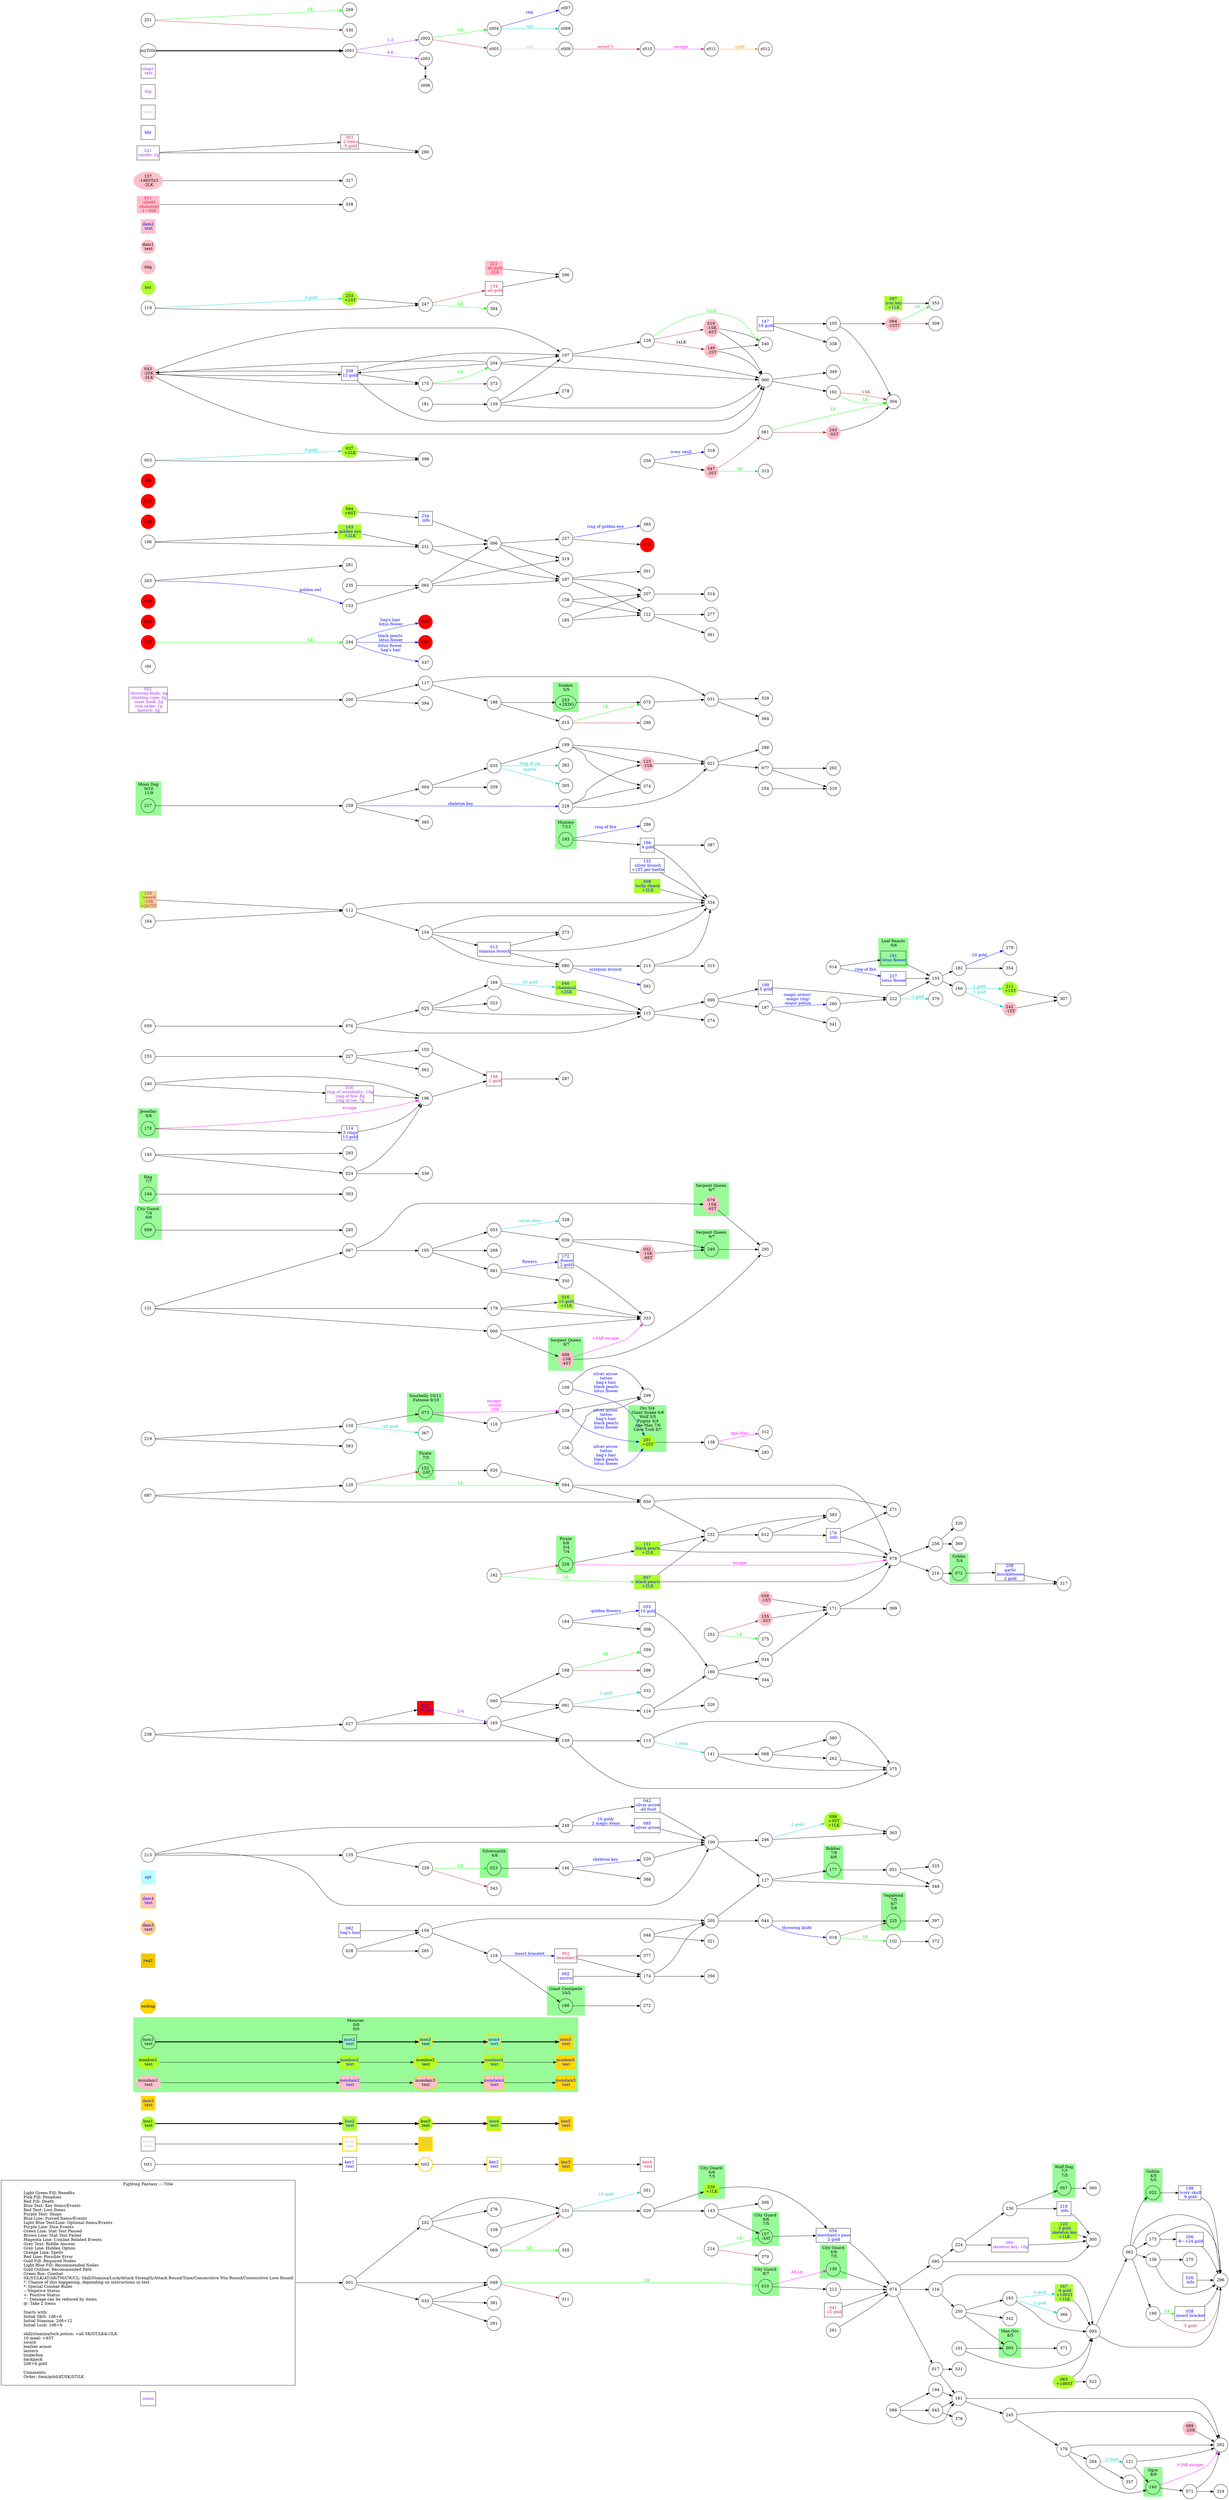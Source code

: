 digraph {
	// graph defaults
	rankdir=LR
	mclimit=50
	nodesep=.3 // changes horizontal separation of nodes
	ranksep=.4 // changes vertical separation of nodes
	node [height=.7
		width=.7
		shape=ellipse
		margin=0]
	edge[weight=5]
	
	subgraph ShopMenu {
		node [fontcolor = "purple" shape = "rect" margin = 0.1]
		menu
	}

	// a box for a graph label
	// note that you can override the defaults set above
	title [label = "Fighting Fantasy --: Title\n\n \
		Light Green Fill: Benefits\l \
		Pink Fill: Penalties\l \
		Red Fill: Death\l \
		Blue Text: Key Items/Events\l \
		Red Text: Lost Items\l \
		Purple Text: Shops\l \
		Blue Line: Forced Items/Events\l \
		Light Blue Text/Line: Optional Items/Events\l \
		Purple Line: Dice Events\l \
		Green Line: Stat Test Passed\l \
		Brown Line: Stat Test Failed\l \
		Magenta Line: Combat Related Events\l \
		Grey Text: Riddle Answer\l \
		Grey Line: Hidden Option\l \
		Orange Line: Spells\l \
		Red Line: Possible Error\l \
		Gold Fill: Required Nodes\l \
		Light Blue Fill: Recommended Nodes\l \
		Gold Outline: Recommended Path\l \
		Green Box: Combat\l \
		SK/ST/LK/AT/AR/TM/CW/CL: Skill/Stamina/Luck/Attack Strength/Attack Round/Time/Consecutive Win Round/Consecutive Lose Round\l \
		?: Chance of this happening, depending on instructions in text\l \
		*: Special Combat Rules\l \
		-: Negative Status\l \
		+: Positive Status\l \
		^: Damage can be reduced by items\l \
		@: Take 2 items\l\l \
		Starts with:\l \
		Initial Skill: 1d6+6\l \
		Initial Stamina: 2d6+12\l \
		Initial Luck: 1d6+6\l\l \
		skill/stamina/luck potion: +all SK/ST/LK&1ILK\l \
		10 meal: +4ST\l \
		sword\l \
		leather armor\l \
		lantern\l \
		tinderbox\l \
		backpack\l \
		2d6+6 gold\l\l \
		Comments:\l \
		Order: item/gold/AT/SK/ST/LK\l \
		"
		shape = "box"
		margin = 0.1]

	subgraph Required {
		node [style = "filled" color = "gold" fillcolor = "gold" fontcolor = "blue" shape = "rect"]
		key3
		wrd3 [fontcolor = "grey"]
		boo5
		dam5
		monboo5
		mondam5
		mon5
		ending [fontcolor = "black" shape = "octagon"]
	}

	subgraph Required2 {
		node [style = "filled" color = "gold2" fillcolor = "gold2" fontcolor = "blue" shape = "rect"]
		req2
	}

	subgraph Recommended {
		node [penwidth = 3 color = "gold"]
		txt2
		key2 [shape = "rect" fontcolor = "blue"]
		wrd2 [shape = "rect" fontcolor = "grey"]
		boo3 [style = "filled" fillcolor = "greenyellow"]
		boo4 [style = "filled" fillcolor = "greenyellow"]
		dam3 [style = "filled" fillcolor = "pink"]
		dam4 [style = "filled" fillcolor = "pink"]
		monboo3 [style = "filled" fillcolor = "greenyellow"]
		monboo4 [style = "filled" fillcolor = "greenyellow"]
		mondam3 [style = "filled" fillcolor = "pink"]
		mondam4 [style = "filled" fillcolor = "pink"]
		mon3
		mon4
	}
	
	subgraph Optional {
		node [style = "filled" color = "paleturquoise1" fillcolor = "paleturquoise1" fontcolor = "blue" shape = "rect"]
		opt
	}

	subgraph Combat {
		style = "filled" color = "palegreen"
		subgraph cluster_00 {
			label = "Monster\n 0/0\n 0/0"
			mon1 [label = "\N\n text"]
			mon2 [shape = "rect" fontcolor = "blue" label = "\N\n text"]
			mon3 [label = "\N\n text"]
			mon4 [shape = "rect" fontcolor = "blue" label = "\N\n text"]
			mon5 [shape = "rect" fontcolor = "blue" label = "\N\n text"]
			monboo1 [style = "filled" color = "greenyellow" label = "\N\n text"]
			monboo2 [shape = "rect" style = "filled" color = "greenyellow" fontcolor = "blue" label = "\N\n text"]
			monboo3 [label = "\N\n text"]
			monboo4 [shape = "rect" fontcolor = "blue" label = "\N\n text"]
			monboo5 [shape = "rect" fontcolor = "blue" label = "\N\n text"]
			mondam1 [style = "filled" color = "pink" label = "\N\n text"]
			mondam2 [shape = "rect" style = "filled" color = "pink" fontcolor = "blue" label = "\N\n text"]
			mondam3 [label = "\N\n text"]
			mondam4 [shape = "rect" fontcolor = "blue" label = "\N\n text"]
			mondam5 [shape = "rect" fontcolor = "blue" label = "\N\n text"]
		}
		
		subgraph cluster_01 {
			label = "Man-Orc\n 8/5"
			005
		}

		subgraph cluster_02 {
			label = "City Guard\n 8/7"
			010
		}

		subgraph cluster_03 {
			label = "Goblin\n 4/5\n 5/5"
			022
		}

		subgraph cluster_04 {
			label = "Silversmith\n 4/8"
			023
		}

		subgraph cluster_05 {
			label = "Wolf Dog\n 7/7\n 7/5"
			057
		}

		subgraph cluster_06 {
			label = "Goblin\n 5/4"
			072
		}
		
		subgraph cluster_07 {
			label = "Sourbelly 10/11\n Fatnose 9/10"
			073
		}

		subgraph cluster_08 {
			label = "Serpent Queen\n 9/7"
			079 [style = "filled" color = "pink" label = "\N\n -1SK\n -4ST"]
		}

		subgraph cluster_09 {
			label = "Serpent Queen\n 9/7"
			088 [style = "filled" color = "pink" label = "\N\n -1SK\n -4ST"]
		}
		
		subgraph cluster_10 {
			label = "City Guard\n 7/4\n 6/6"
			099
		}
		
		subgraph cluster_11 {
			label = "City Guard\n 6/6\n 7/5"
			130
		}
		
		subgraph cluster_12 {
			label = "Ogre\n 8/9"
			140
		}
		
		subgraph cluster_13 {
			label = "Hag\n 7/7"
			144
		}

		subgraph cluster_14 {
			label = "Pirate\n 7/5"
			152 [label = "\N\n -2AT"]
		}
		
		subgraph cluster_15 {
			label = "City Guard\n 6/6\n 7/5"
			157 [label = "\N\n -3AT"]
		}
		
		subgraph cluster_16 {
			label = "Giant Centipede\n 10/5"
			166
		}
		
		subgraph cluster_17 {
			label = "Jeweller\n 9/8"
			170
		}
		
		subgraph cluster_18 {
			label = "Robber\n 7/8\n 8/6"
			177
		}
		
		subgraph cluster_19 {
			label = "Leaf Beasts\n 6/6"
			191 [shape = "rect" fontcolor = "blue" label = "\N\n lotus flower"]
		}
		
		subgraph cluster_20 {
			label = "Mummy\n 7/12"
			193
		}
		
		subgraph cluster_21 {
			label = "Orc 5/4\n Giant Snake 6/6\n Wolf 5/5\n Pygmy 4/4\n Ape Man 7/6\n Cave Troll 8/7"
			201 [style = "filled" color = "greenyellow" label = "\N\n +2ST"]
		}
		
		subgraph cluster_22 {
			label = "Death Hawk\n 4/5\n 4/4"
			193
		}
		
		subgraph cluster_22 {
			label = "Moon Dog\n 9/10\n 11/9"
			217
		}
		
		subgraph cluster_23 {
			label = "Vagabond\n 7/5\n 6/7\n 5/6"
			225
		}
		
		subgraph cluster_24 {
			label = "Pirate\n 6/6\n 5/4\n 7/4"
			226
		}
		
		subgraph cluster_25 {
			label = "City Guard\n 6/6\n 7/5"
			230 [style = "filled" color = "greenyellow" label = "\N\n +1LK"]
		}
		
		subgraph cluster_26 {
			label = "Serpent Queen\n 9/7"
			249
		}

		subgraph cluster_27 {
			label = "Snakes\n 5/5"
			253 [label = "\N\n +2EDG"]
		}

		cbt
	}

	subgraph Death {
		node [style = "filled" color = "red"]
		009
		056
		059
		070
		129
		142
		203
		210
		223 [fontcolor = "blue" shape = "rect" label = "\N\n 20 gold"]
		ddt
	}

	subgraph Boost {
		node [style = "filled" color = "greenyellow"]
		boo1 [label = "\N\n text"]
		boo2 [shape = "rect" fontcolor = "blue" label = "\N\n text"]
		boo3 [label = "\N\n text"]
		boo4 [shape = "rect" fontcolor = "blue" label = "\N\n text"]
		boo5 [shape = "rect" fontcolor = "blue" label = "\N\n text"]
		007 [shape = "rect" fontcolor = "blue" label = "\N\n black pearls\n +2LK"]
		008 [shape = "rect" fontcolor = "blue" label = "\N\n lucky charm\n +2LK"]
		016 [shape = "rect" fontcolor = "blue" label = "\N\n 12 gold\n +1LK"]
		037 [label = "\N\n +2LK"]
		046 [shape = "rect" fontcolor = "blue" label = "\N\n chainmail\n +2SK"]
		083 [label = "\N\n +1d6ST"]
		094 [label = "\N\n +6ST"]
		097 [shape = "rect" fontcolor = "blue" label = "\N\n iron key\n +1LK"]
		098 [label = "\N\n +3ST\n +1LK"]
		111 [shape = "rect" fontcolor = "blue" label = "\N\n black pearls\n +2LK"]
		123 [shape = "rect" fontcolor = "blue" label = "\N\n 3 gold\n skeleton key\n +1LK"]
		126 [shape = "rect" color = "greenyellow:pink" fontcolor = "crimson" label = "\N\n -sword\n -1SK\n +2x?ST"]
		163 [shape = "rect" fontcolor = "blue" label = "\N\n golden eye\n +2LK"]
		167 [shape = "rect" fontcolor = "blue" label = "\N\n -4 gold\n +1d6ST\n +1LK"]
		211 [label = "\N\n +1ST"]
		233 [label = "\N\n +1ST"]
		bst
	}

	subgraph Damage {
		node [style = "filled" color = "pink"]
		ddg
		dam1 [label = "\N\n text"]
		dam2 [shape = "rect" fontcolor = "blue" label = "\N\n text"]
		dam3 [label = "\N\n text"]
		dam4 [shape = "rect" fontcolor = "blue" label = "\N\n text"]
		dam5 [shape = "rect" fontcolor = "blue" label = "\N\n text"]
		011 [shape = "rect" fontcolor = "crimson" label = "\N\n -shield\n -chainmail\n -1~3SK"]
		019 [label = "\N\n -1SK\n -4ST"]
		032 [label = "\N\n -1SK\n -4ST"]
		043 [label = "\N\n -2SK\n -2LK"]
		047 [label = "\N\n -3ST"]
		058 [label = "\N\n -1ST"]
		064 [label = "\N\n -1ST?"]
		089 [label = "\N\n -2SK"]
		125 [label = "\N\n -1SK"]
		137 [label = "\N\n -1d6STx3\n -2LK"]
		149 [label = "\N\n -2ST"]
		155 [label = "\N\n -3ST"]
		221 [shape = "rect" fontcolor = "crimson" label = "\N\n -all gold\n -2LK"]
		242 [label = "\N\n -1ST"]
		243 [label = "\N\n -5ST"]
	}

	subgraph Key_Item {
		node [fontcolor = "blue" shape = "rect"]
		key1 [label = "\N\n text"]
		key2 [label = "\N\n text"]
		key3 [label = "\N\n text"]
		key4 [fontcolor = "crimson" label = "\N\n -text"]
		002 [fontcolor = "crimson" label = "\N\n -braceket?"]
		013 [label = "\N\n stamina brooch"]
		026 [label = "\N\n info" tooltip = "singing bridge, market street, catfish river, old city"]
		038 [label = "\N\n insect bracket"]
		041 [fontcolor = "crimson" label = "\N\n -15 gold"]
		042 [label = "\N\n silver arrow\n -all food"]
		054 [label = "\N\n merchant's pass\n 2 gold"]
		055 [label = "\N\n 10 gold"]
		063 [fontcolor = "crimson" label = "\N\n -2 items\n -5 gold"]
		082 [label = "\N\n hag's hair"]
		085 [label = "\N\n silver arrow"]
		092 [label = "\N\n mirror"]
		114 [label = "\N\n 3 rings\n 13 gold"]
		132 [label = "\N\n silver brooch\n +1ST per battle"]
		134 [fontcolor = "crimson" label = "\N\n -all gold"]
		147 [label = "\N\n 16 gold"]
		148 [fontcolor = "crimson" label = "\N\n -1 gold"]
		172 [label = "\N\n -flower\n 2 gold"]
		176 [label = "\N\n info" tooltip = "clog street silver arrow"]
		186 [label = "\N\n 4 gold"]
		198 [label = "\N\n ivory skull\n 9 gold"]
		199 [label = "\N\n 5 gold"]
		206 [label = "\N\n -8~+24 gold"]
		208 [label = "\N\n garlic\n knucklebones\n 2 gold"]
		209 [label = "\N\n 12 gold"]
		218 [label = "\N\n info" tooltip = "singing bridge, catfish river, old city"]
		234 [label = "\N\n info" tooltip = "fourth floor, black door"]
		237 [label = "\N\n lotus flower"]
		kky
	}
	
	subgraph Key_Word {
		node [fontcolor = "grey" shape = "rect"]
		wwd
		wrd1 [label = "\N\n text"]
		wrd2 [label = "\N\n text"]
		wrd3 [label = "\N\n text"]
	}
	
	subgraph Shop {
		node [fontcolor = "purple" shape = "rect"]
		shp
		shop1 [label = "\N\n text"]
		036 [label = "\N\n ring of invisibility: 10g\n ring of fire: 8g\n ring of ice: 7g"]
		052 [label = "\N\n throwing knife: 4g\n climbing rope: 2g\n meat hook: 2g\n iron spike: 1g\n lantern: 3g"]
		066 [label = "\N\n skeleton key: 10g"]
		241 [label = "\N\n candle: 1g"]
	}

	mon1 -> mon2 -> mon3 -> mon4 -> mon5 [penwidth = 3]
	boo1 -> boo2 -> boo3 -> boo4 -> boo5 [penwidth = 3]
	txt1 -> key1 -> txt2 -> key2 -> key3 -> key4
	wrd1 -> wrd2 -> wrd3
	monboo1 -> monboo2 -> monboo3 -> monboo4 -> monboo5
	mondam1 -> mondam2 -> mondam3 -> mondam4 -> mondam5

	myTitle -> z001 [penwidth = 3]
	z001 -> z002 [color = "purple" fontcolor = "purple" label = "1-3"]
	z001 -> z003 [color = "purple" fontcolor = "purple" label = "4-6"]
	z002 -> z004 [color = "green" fontcolor = "green" label = "LK"]
	z002 -> z005 [color = "brown"]
	z003 -> z006 [dir = "both"]
	z004 -> z007 [color = "blue" fontcolor = "blue" label = "req"]
	z004 -> z008 [color = "cyan3" fontcolor = "cyan3" label = "-opt"]
	z005 -> z009 [color = "grey" fontcolor = "grey" label = "info"]
	z009 -> z010 [color = "crimson" fontcolor = "crimson" label = "error(?)"]
	z010 -> z011 [color = "magenta" fontcolor = "magenta" label = "escape"]
	z011 -> z012 [color = "darkorange" fontcolor = "darkorange" label = "spell"]
	{
		rank = same
		z003
		z006
	}
	
	title -> 001
	001 -> 202
	001 -> 033
	001 -> 049
	002 -> 377
	002 -> 174
	003 -> 037 [color = "cyan3" fontcolor = "cyan3" label = "-3 gold"]
	003 -> 398
	004 -> 339
	004 -> 035
	005 -> 371
	006 -> 333
	006 -> 088
	007 -> 232
	007 -> 078
	008 -> 334
	010 -> 212
	010 -> 130 [color = "magenta" fontcolor = "magenta" label = "AR>6"]
	011 -> 358
	012 -> 176
	012 -> 383
	013 -> 273
	013 -> 080
	013 -> 334
	014 -> 237 [color = "blue" fontcolor = "blue" label = "ring of fire"]
	014 -> 191
	015 -> 075 [color = "green" fontcolor = "green" label = "LK"]
	015 -> 298 [color = "brown"]
	016 -> 333
	017 -> 331
	017 -> 161
	018 -> 102 [color = "green" fontcolor = "green" label = "SK"]
	018 -> 225 [color = "brown"]
	019 -> 340
	019 -> 060
	020 -> 084
	021 -> 288
	021 -> 077
	022 -> 198
	023 -> 146
	024 -> 336
	024 -> 196
	025 -> 169
	025 -> 323
	025 -> 115
	026 -> 296
	027 -> 223
	027 -> 165
	028 -> 265
	028 -> 104
	029 -> 143
	029 -> 230
	030 -> 076
	031 -> 329
	031 -> 364
	032 -> 249
	033 -> 381
	033 -> 291
	033 -> 049
	034 -> 171
	035 -> 189
	035 -> 305 [color = "cyan3" fontcolor = "cyan3" label = "-mirror"]
	035 -> 382 [color = "cyan3" fontcolor = "cyan3" label = "-ring of ice"]
	036 -> 196
	037 -> 398
	038 -> 296
	039 -> 032
	039 -> 249
	040 -> 168
	040 -> 091
	041 -> 074
	042 -> 100
	043 -> 175
	043 -> 209
	043 -> 107
	043 -> 060
	044 -> 018 [color = "blue" fontcolor = "blue" label = "throwing knife"]
	044 -> 225
	045 -> 376
	045 -> 161
	046 -> 115
	047 -> 313 [color = "green" fontcolor = "green" label = "SK"]
	047 -> 081 [color = "brown"]
	048 -> 321
	048 -> 205
	049 -> 010 [color = "green" fontcolor = "green" label = "LK"]
	049 -> 311 [color = "brown"]
	050 -> 271
	050 -> 232
	051 -> 325
	051 -> 348
	052 -> 200
	053 -> 328 [color = "cyan3" fontcolor = "cyan3" label = "-silver item"]
	053 -> 039
	054 -> 074
	055 -> 180
	057 -> 360
	058 -> 171
	060 -> 349
	060 -> 192
	061 -> 172 [color = "blue" fontcolor = "blue" label = "flowers"]
	061 -> 350
	062 -> 136
	062 -> 173
	062 -> 022
	062 -> 190
	062 -> 296
	063 -> 280
	064 -> 353 [color = "green" fontcolor = "green" label = "LK"]
	064 -> 309 [color = "brown"]
	065 -> 319
	065 -> 096
	065 -> 197
	066 -> 300
	067 -> 195
	067 -> 079
	068 -> 380
	068 -> 262
	069 -> 355 [color = "green" fontcolor = "green" label = "SK"]
	069 -> 151 [color = "brown"]
	071 -> 324
	071 -> 282
	072 -> 208
	073 -> 110
	073 -> 239 [color = "magenta" fontcolor = "magenta" label = "escape\n -shield\n -1SK"]
	074 -> 095
	074 -> 116
	074 -> 017
	075 -> 031
	076 -> 025
	076 -> 115
	077 -> 292
	077 -> 310
	078 -> 256
	078 -> 216
	079 -> 295
	080 -> 392 [color = "blue" fontcolor = "blue" label = "scorpion brooch"]
	080 -> 215
	081 -> 304 [color = "green" fontcolor = "green" label = "LK"]
	081 -> 243 [color = "brown"]
	082 -> 104
	083 -> 322
	083 -> 093
	084 -> 050
	084 -> 078
	085 -> 100
	086 -> 045
	086 -> 194
	086 -> 161
	087 -> 120
	087 -> 050
	088 -> 295
	088 -> 333 [color = "magenta" fontcolor = "magenta" label = ">3AR escape"]
	089 -> 282
	090 -> 199
	090 -> 187
	091 -> 332 [color = "cyan3" fontcolor = "cyan3" label = "-1 gold"]
	091 -> 124
	092 -> 174
	093 -> 062
	093 -> 296
	094 -> 234
	095 -> 224
	095 -> 300
	096 -> 257
	096 -> 319
	096 -> 197
	097 -> 353
	098 -> 363
	099 -> 285
	100 -> 127
	100 -> 246
	101 -> 005
	101 -> 093
	102 -> 372
	103 -> 148
	104 -> 205
	104 -> 118
	105 -> 064
	105 -> 304
	106 -> 163
	106 -> 231
	107 -> 128
	107 -> 060
	108 -> 201 [color = "blue" fontcolor = "blue" label = "silver arrow\n tattoo\n hag's hair\n black pearls\n lotus flower"]
	108 -> 299
	109 -> 151
	110 -> 239
	111 -> 232
	111 -> 078
	112 -> 154
	112 -> 334
	113 -> 141 [color = "cyan3" fontcolor = "cyan3" label = "-1 item"]
	113 -> 375
	114 -> 196
	115 -> 090
	115 -> 274
	116 -> 250
	116 -> 093
	117 -> 188
	117 -> 031
	118 -> 002 [color = "blue" fontcolor = "blue" label = "insect bracelet"]
	118 -> 166
	119 -> 233 [color = "cyan3" fontcolor = "cyan3" label = "-3 gold"]
	119 -> 247
	120 -> 084 [color = "green" fontcolor = "green" label = "LK"]
	120 -> 152 [color = "brown"]
	121 -> 282
	121 -> 140
	122 -> 277
	122 -> 361
	123 -> 300
	124 -> 326
	124 -> 180
	125 -> 021
	126 -> 112
	127 -> 177
	127 -> 348
	128 -> 340 [color = "green" fontcolor = "green" label = "2xLK"]
	128 -> 149 [color = "brown" label = "1xLK"]
	128 -> 019 [color = "brown"]
	130 -> 074
	131 -> 067
	131 -> 006
	131 -> 179
	132 -> 334
	133 -> 182
	133 -> 160
	134 -> 396
	135 -> 229
	135 -> 100
	136 -> 270
	136 -> 296
	137 -> 327
	138 -> 312 [color = "magenta" fontcolor = "magenta" label = "Ape Man"]
	138 -> 283
	139 -> 113
	139 -> 375
	140 -> 071
	140 -> 282 [color = "magenta" fontcolor = "magenta" label = ">3AR escape"]
	141 -> 068
	141 -> 375
	143 -> 306
	143 -> 157
	144 -> 303
	145 -> 293
	145 -> 024
	146 -> 220 [color = "blue" fontcolor = "blue" label = "skeleton key"]
	146 -> 388
	147 -> 338
	147 -> 105
	148 -> 287
	149 -> 340
	149 -> 060
	150 -> 367 [color = "cyan3" fontcolor = "cyan3" label = "-all gold"]
	150 -> 073
	151 -> 351 [color = "cyan3" fontcolor = "cyan3" label = "-10 gold"]
	151 -> 029
	152 -> 020
	153 -> 065
	154 -> 273
	154 -> 013
	154 -> 080
	154 -> 334
	155 -> 171
	156 -> 201 [color = "blue" fontcolor = "blue" label = "silver arrow\n tattoo\n hag's hair\n black pearls\n lotus flower"]
	156 -> 299
	157 -> 054
	158 -> 122
	158 -> 207
	159 -> 278
	159 -> 107
	159 -> 060
	160 -> 211 [color = "cyan3" fontcolor = "cyan3" label = "-1 gold"]
	160 -> 242 [color = "cyan3" fontcolor = "cyan3" label = "-1 gold"]
	161 -> 245
	161 -> 282
	162 -> 007 [color = "green" fontcolor = "green" label = "LK"]
	162 -> 226 [color = "brown"]
	163 -> 231
	164 -> 112
	165 -> 139
	165 -> 091
	166 -> 272
	167 -> 093
	168 -> 359 [color = "green" fontcolor = "green" label = "SK"]
	168 -> 266 [color = "brown"]
	169 -> 046 [color = "cyan3" fontcolor = "cyan3" label = "-20 gold"]
	169 -> 115
	170 -> 114
	170 -> 196 [color = "magenta" fontcolor = "magenta" label = "escape"]
	171 -> 399
	171 -> 078
	172 -> 333
	173 -> 206
	173 -> 296
	174 -> 205
	174 -> 356
	175 -> 204 [color = "green" fontcolor = "green" label = "LK"]
	175 -> 373 [color = "brown"]
	176 -> 271
	176 -> 078
	177 -> 051
	178 -> 264
	178 -> 140
	178 -> 282
	179 -> 016
	179 -> 333
	180 -> 344
	180 -> 034
	181 -> 159
	182 -> 279 [color = "blue" fontcolor = "blue" label = "-10 gold"]
	182 -> 354
	183 -> 366 [color = "cyan3" fontcolor = "cyan3" label = "-1 gold"]
	183 -> 167 [color = "cyan3" fontcolor = "cyan3" label = "-4 gold"]
	183 -> 093
	184 -> 055 [color = "blue" fontcolor = "blue" label = "-golden flowers"]
	184 -> 308
	185 -> 122
	185 -> 207
	186 -> 387
	186 -> 334
	187 -> 260 [color = "blue" fontcolor = "blue" label = "-magic armor/\n -magic ring/\n -major potion"]
	187 -> 341
	188 -> 253
	188 -> 015
	189 -> 125
	189 -> 374
	189 -> 021
	190 -> 038 [color = "green" fontcolor = "green" label = "SK"]
	190 -> 296 [color = "brown" fontcolor = "brown" label = "-5 gold"]
	191 -> 133
	192 -> 304 [color = "green" fontcolor = "green" label = "LK"]
	192 -> 304 [color = "brown" fontcolor = "brown" label = "-1SK"]
	193 -> 286 [color = "blue" fontcolor = "blue" label = "ring of fire"]
	193 -> 186
	194 -> 161
	195 -> 061
	195 -> 268
	195 -> 053
	196 -> 148
	197 -> 301
	197 -> 122
	197 -> 207
	198 -> 296
	199 -> 222
	200 -> 394
	200 -> 117
	201 -> 138
	202 -> 151
	202 -> 069
	202 -> 276
	203 -> 244 [color = "green" fontcolor = "green" label = "LK"]
	204 -> 209
	204 -> 043
	204 -> 107
	204 -> 060
	205 -> 044
	205 -> 127
	206 -> 296
	207 -> 314
	208 -> 317
	209 -> 175
	209 -> 043
	209 -> 107
	209 -> 060
	211 -> 307
	212 -> 074
	213 -> 248
	213 -> 135
	213 -> 100
	214 -> 157 [color = "green" fontcolor = "green" label = "LK"]
	214 -> 379 [color = "brown"]
	215 -> 315
	215 -> 334
	216 -> 072
	216 -> 317
	217 -> 259
	218 -> 300
	219 -> 150
	219 -> 393
	220 -> 100
	221 -> 396
	222 -> 370 [color = "cyan3" fontcolor = "cyan3" label = "-1 gold"]
	222 -> 133
	223 -> 165 [color = "purple" fontcolor = "purple" label = "2-6"]
	224 -> 066
	224 -> 236
	225 -> 397
	226 -> 111
	226 -> 078 [color = "magenta" fontcolor = "magenta" label = "escape"]
	227 -> 362
	227 -> 103
	228 -> 125
	228 -> 374
	228 -> 021
	229 -> 023 [color = "green" fontcolor = "green" label = "LK"]
	229 -> 343 [color = "brown"]
	230 -> 054
	231 -> 096
	231 -> 197
	232 -> 012
	232 -> 383
	233 -> 247
	234 -> 096
	235 -> 065
	236 -> 057
	236 -> 218
	237 -> 133
	238 -> 027
	238 -> 139
	239 -> 201 [color = "blue" fontcolor = "blue" label = "silver arrow\n tattoo\n hag's hair\n black pearls\n lotus flower"]
	239 -> 299
	240 -> 036
	240 -> 196
	241 -> 063
	241 -> 280
	242 -> 307
	243 -> 304
	244 -> 009 [color = "blue" fontcolor = "blue" label = "hag's hair\n lotus flower"]
	244 -> 129 [color = "blue" fontcolor = "blue" label = "black pearls\n lotus flower"]
	244 -> 337 [color = "blue" fontcolor = "blue" label = "lotus flower\n hag's hair"]
	245 -> 178
	245 -> 282
	246 -> 098 [color = "cyan3" fontcolor = "cyan3" label = "-2 gold"]
	246 -> 363
	247 -> 384 [color = "green" fontcolor = "green" label = "LK"]
	247 -> 134 [color = "brown"]
	248 -> 085 [color = "blue" fontcolor = "blue" label = "10 gold/\n 2 magic items"]
	248 -> 042
	249 -> 295
	250 -> 183
	250 -> 342
	250 -> 005
	251 -> 269 [color = "green" fontcolor = "green" label = "LK"]
	251 -> 330 [color = "brown"]
	252 -> 275 [color = "green" fontcolor = "green" label = "LK"]
	252 -> 155 [color = "brown"]
	253 -> 075
	254 -> 310
	255 -> 227
	256 -> 320
	256 -> 369
	257 -> 385 [color = "blue" fontcolor = "blue" label = "ring of golden eye"]
	257 -> 070
	258 -> 318 [color = "blue" fontcolor = "blue" label = "ivory skull"]
	258 -> 047
	259 -> 228 [color = "blue" fontcolor = "blue" label = "skeleton key"]
	259 -> 004
	259 -> 365
	260 -> 222
	261 -> 074
	262 -> 375
	263 -> 153 [color = "blue" fontcolor = "blue" label = "golden owl"]
	263 -> 281
	264 -> 121 [color = "cyan3" fontcolor = "cyan3" label = "-2 food"]
	264 -> 357
//	265 -> 
//	266 -> 
//	267 -> 
//	268 -> 
//	269 -> 
//	270 -> 
//	271 -> 
//	272 -> 
//	273 -> 
//	274 -> 
//	275 -> 
//	276 -> 
//	277 -> 
//	278 -> 
//	279 -> 
//	280 -> 
//	281 -> 
//	282 -> 
//	283 -> 
//	284 -> 
//	285 -> 
//	286 -> 
//	287 -> 
//	288 -> 
//	289 -> 
//	290 -> 
//	291 -> 
//	292 -> 
//	293 -> 
//	294 -> 
//	295 -> 
//	296 -> 
//	297 -> 
//	298 -> 
//	299 -> 
//	300 -> 
//	301 -> 
//	302 -> 
//	303 -> 
//	304 -> 
//	305 -> 
//	306 -> 
//	307 -> 
//	308 -> 
//	309 -> 
//	310 -> 
//	311 -> 
//	312 -> 
//	313 -> 
//	314 -> 
//	315 -> 
//	316 -> 
//	317 -> 
//	318 -> 
//	319 -> 
//	320 -> 
//	321 -> 
//	322 -> 
//	323 -> 
//	324 -> 
//	325 -> 
//	326 -> 
//	327 -> 
//	328 -> 
//	329 -> 
//	330 -> 
//	331 -> 
//	332 -> 
//	333 -> 
//	334 -> 
//	335 -> 
//	336 -> 
//	337 -> 
//	338 -> 
//	339 -> 
//	340 -> 
//	341 -> 
//	342 -> 
//	343 -> 
//	344 -> 
//	345 -> 
//	346 -> 
//	347 -> 
//	348 -> 
//	349 -> 
//	350 -> 
//	351 -> 
//	352 -> 
//	353 -> 
//	354 -> 
//	355 -> 
//	356 -> 
//	357 -> 
//	358 -> 
//	359 -> 
//	360 -> 
//	361 -> 
//	362 -> 
//	363 -> 
//	364 -> 
//	365 -> 
//	366 -> 
//	367 -> 
//	368 -> 
//	369 -> 
//	370 -> 
//	371 -> 
//	372 -> 
//	373 -> 
//	374 -> 
//	375 -> 
//	376 -> 
//	377 -> 
//	378 -> 
//	379 -> 
//	380 -> 
//	381 -> 
//	382 -> 
//	383 -> 
//	384 -> 
//	385 -> 
//	386 -> 
//	387 -> 
//	388 -> 
//	389 -> 
//	390 -> 
//	391 -> 
//	392 -> 
//	393 -> 
//	394 -> 
//	395 -> 
//	396 -> 
//	397 -> 
//	398 -> 
//	399 -> 
//	400 -> 
}
